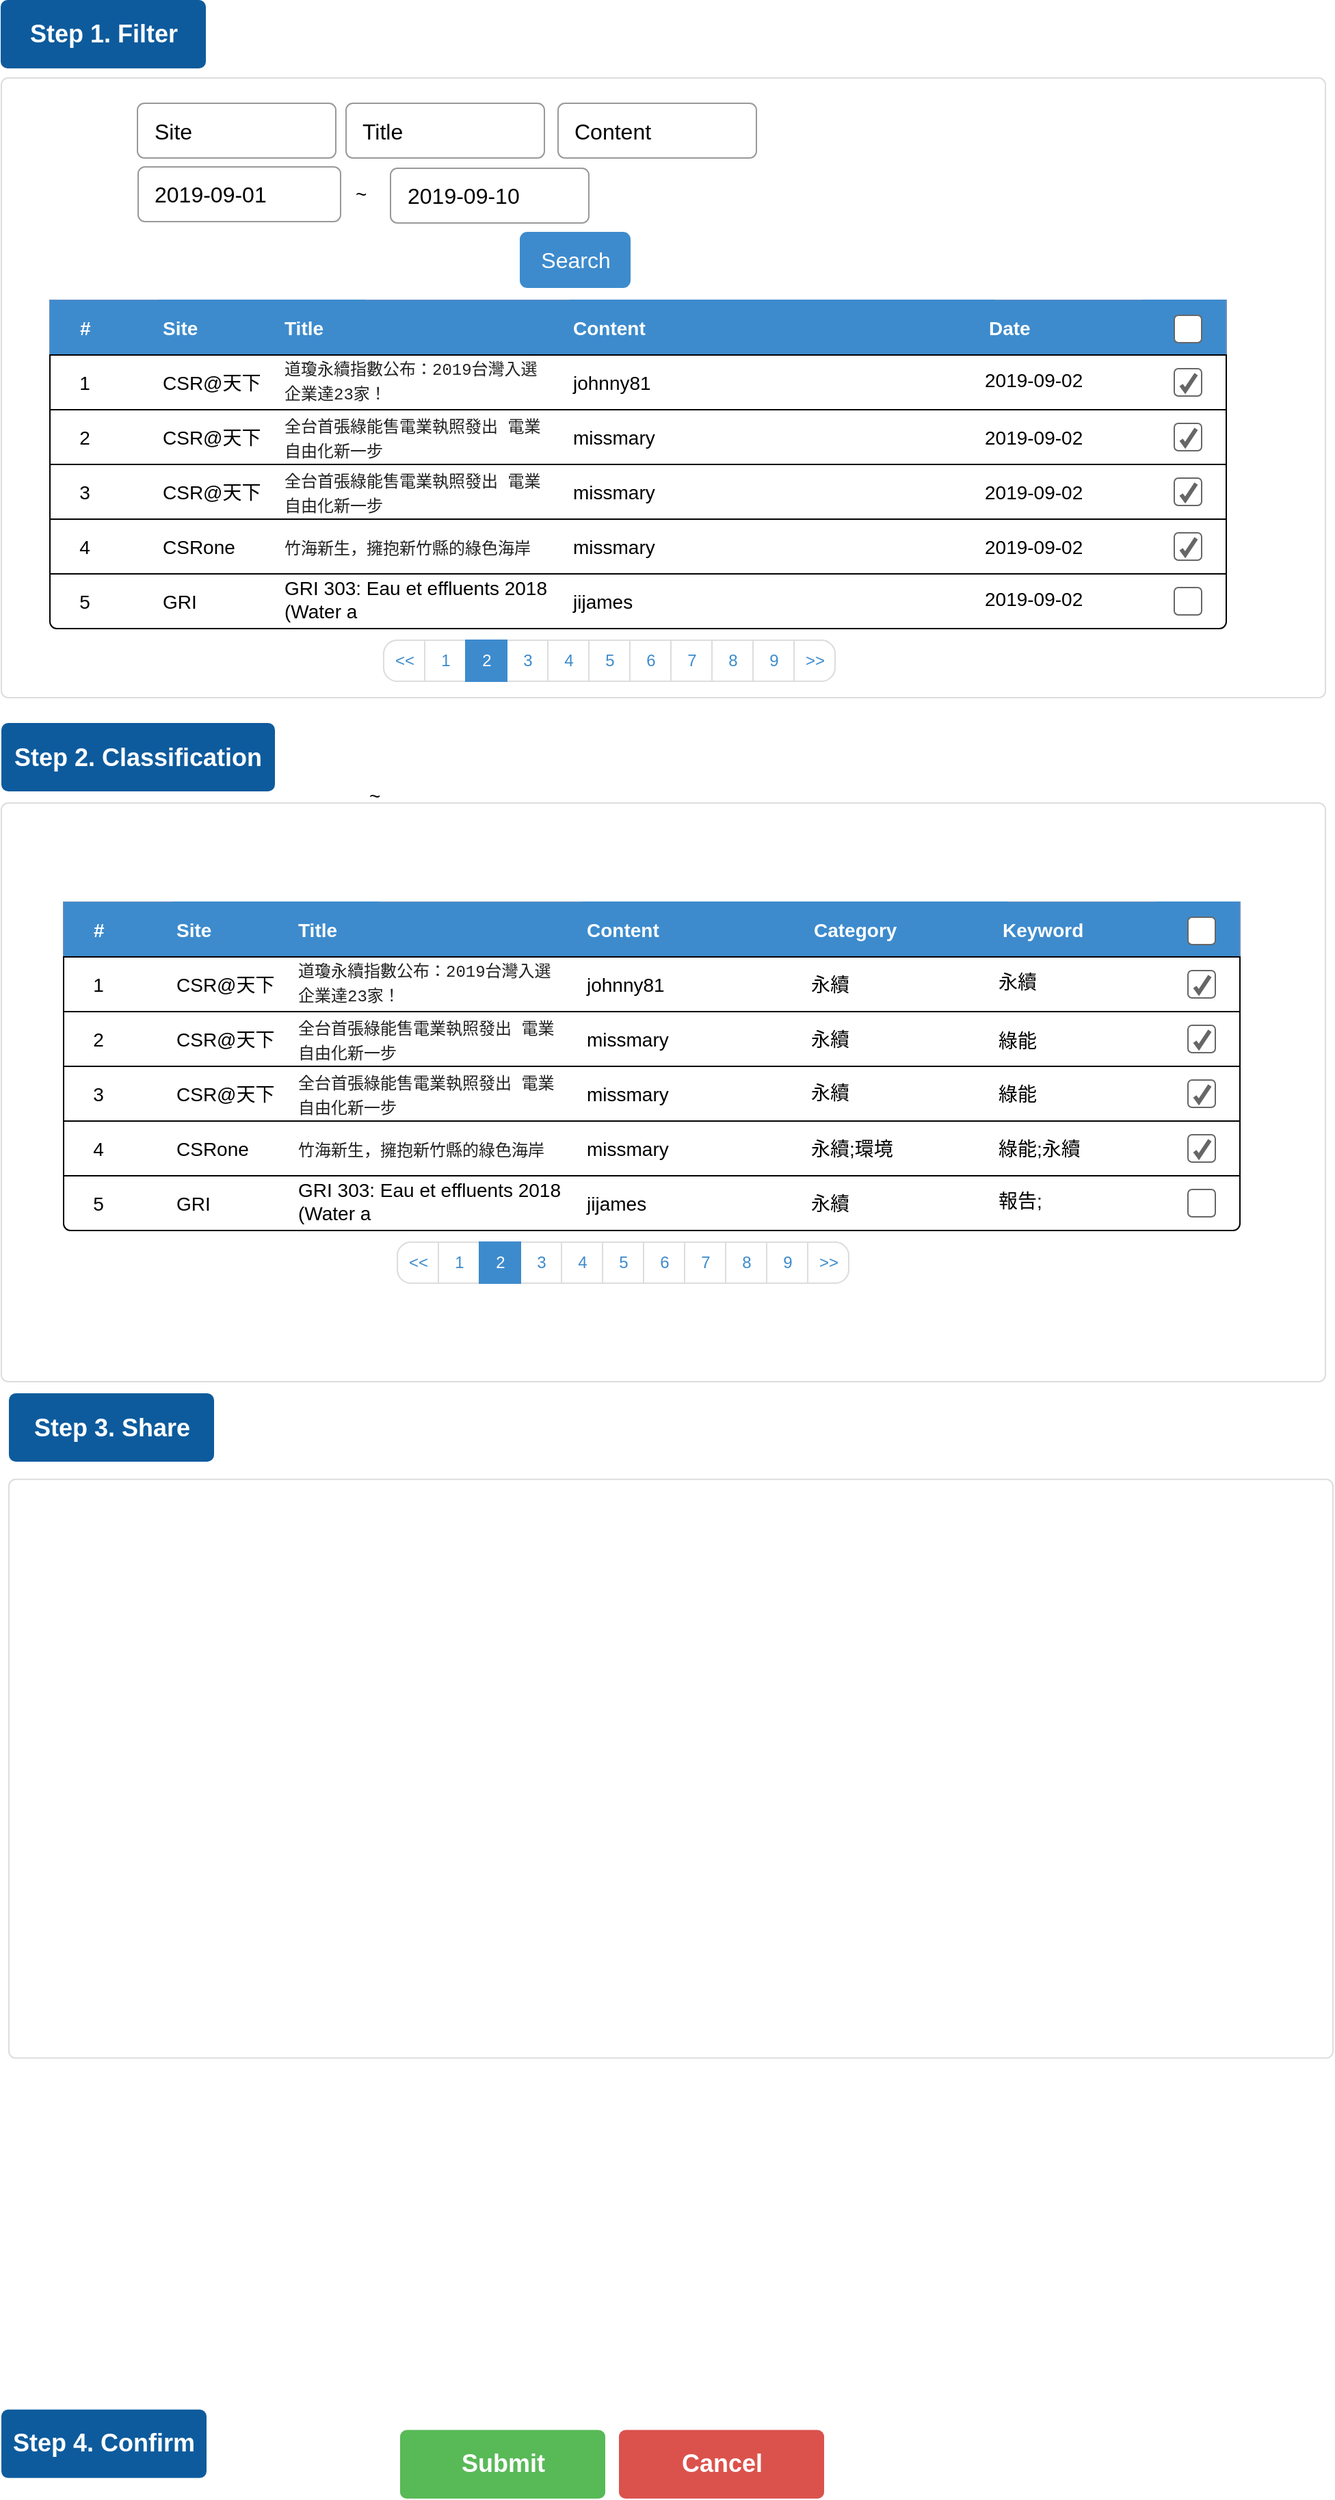 <mxfile version="11.3.0" type="github" pages="2"><diagram id="g2j36lPshuta8L843yOW" name="第1頁"><mxGraphModel dx="1280" dy="706" grid="1" gridSize="10" guides="1" tooltips="1" connect="1" arrows="1" fold="1" page="1" pageScale="1" pageWidth="1200" pageHeight="1920" math="0" shadow="0"><root><mxCell id="0"/><mxCell id="1" parent="0"/><mxCell id="LEWghaiAQz3cji2lI0Cb-16" value="" style="html=1;shadow=0;dashed=0;shape=mxgraph.bootstrap.rrect;rSize=5;strokeColor=#dddddd;fillColor=#ffffff;whiteSpace=wrap;fontSize=14;" vertex="1" parent="1"><mxGeometry x="63" y="607" width="968" height="423" as="geometry"/></mxCell><mxCell id="V9TRnXoOqbhezM_kPiNG-19" value="" style="html=1;shadow=0;dashed=0;shape=mxgraph.bootstrap.rrect;rSize=5;strokeColor=#dddddd;fillColor=#ffffff;whiteSpace=wrap;fontSize=14;" vertex="1" parent="1"><mxGeometry x="63" y="77" width="968" height="453" as="geometry"/></mxCell><mxCell id="AHyVi6nd7_tXJSvjBl8l-37" value="Step 2. Classification" style="html=1;shadow=0;dashed=0;shape=mxgraph.bootstrap.rrect;align=center;rSize=5;strokeColor=none;fillColor=#0D5B9D;fontColor=#ffffff;fontStyle=1;whiteSpace=wrap;fontSize=18;" parent="1" vertex="1"><mxGeometry x="63" y="548.5" width="200" height="50" as="geometry"/></mxCell><mxCell id="V9TRnXoOqbhezM_kPiNG-12" value="Step 3. Share" style="html=1;shadow=0;dashed=0;shape=mxgraph.bootstrap.rrect;align=center;rSize=5;strokeColor=none;fillColor=#0D5B9D;fontColor=#ffffff;fontStyle=1;whiteSpace=wrap;fontSize=18;" vertex="1" parent="1"><mxGeometry x="68.5" y="1038.5" width="150" height="50" as="geometry"/></mxCell><mxCell id="V9TRnXoOqbhezM_kPiNG-15" value="Cancel" style="html=1;shadow=0;dashed=0;shape=mxgraph.bootstrap.rrect;align=center;rSize=5;strokeColor=none;fillColor=#DB524C;fontColor=#ffffff;fontStyle=1;whiteSpace=wrap;fontSize=18;" vertex="1" parent="1"><mxGeometry x="514.5" y="1796.429" width="150" height="50" as="geometry"/></mxCell><mxCell id="V9TRnXoOqbhezM_kPiNG-16" value="Step 4. Confirm" style="html=1;shadow=0;dashed=0;shape=mxgraph.bootstrap.rrect;align=center;rSize=5;strokeColor=none;fillColor=#0D5B9D;fontColor=#ffffff;fontStyle=1;whiteSpace=wrap;fontSize=18;" vertex="1" parent="1"><mxGeometry x="63" y="1781.429" width="150" height="50" as="geometry"/></mxCell><mxCell id="V9TRnXoOqbhezM_kPiNG-17" value="Submit" style="html=1;shadow=0;dashed=0;shape=mxgraph.bootstrap.rrect;align=center;rSize=5;strokeColor=none;fillColor=#58B957;fontColor=#ffffff;fontStyle=1;whiteSpace=wrap;fontSize=18;" vertex="1" parent="1"><mxGeometry x="354.5" y="1796.429" width="150" height="50" as="geometry"/></mxCell><mxCell id="V9TRnXoOqbhezM_kPiNG-22" value="" style="html=1;shadow=0;dashed=0;shape=mxgraph.bootstrap.rect;strokeColor=#6c8ebf;fillColor=#dae8fc;fillOpacity=3;whiteSpace=wrap;resizeWidth=1;fontColor=#FFFFFF;" vertex="1" parent="1"><mxGeometry width="860" height="50" relative="1" as="geometry"><mxPoint x="98.5" y="239.5" as="offset"/></mxGeometry></mxCell><mxCell id="V9TRnXoOqbhezM_kPiNG-23" value="&amp;nbsp; &amp;nbsp; &amp;nbsp;#" style="html=1;shadow=0;dashed=0;shape=mxgraph.bootstrap.rect;strokeColor=none;fillColor=#3D8BCD;fontSize=14;fontStyle=1;whiteSpace=wrap;resizeHeight=1;align=left;fontColor=#FFFFFF;" vertex="1" parent="V9TRnXoOqbhezM_kPiNG-22"><mxGeometry width="80" height="40" relative="1" as="geometry"/></mxCell><mxCell id="V9TRnXoOqbhezM_kPiNG-24" value="Site" style="html=1;shadow=0;dashed=0;shape=mxgraph.bootstrap.rect;strokeColor=#3D8BCD;fillColor=#3D8BCD;fontSize=14;fontStyle=1;align=left;whiteSpace=wrap;resizeHeight=1;fontColor=#FFFFFF;" vertex="1" parent="V9TRnXoOqbhezM_kPiNG-22"><mxGeometry width="150" height="40" relative="1" as="geometry"><mxPoint x="80" as="offset"/></mxGeometry></mxCell><mxCell id="V9TRnXoOqbhezM_kPiNG-25" value="Title" style="html=1;shadow=0;dashed=0;shape=mxgraph.bootstrap.rect;strokeColor=#3D8BCD;fillColor=#3D8BCD;fontSize=14;fontStyle=1;align=left;whiteSpace=wrap;resizeHeight=1;fontColor=#FFFFFF;" vertex="1" parent="V9TRnXoOqbhezM_kPiNG-22"><mxGeometry width="210" height="40" relative="1" as="geometry"><mxPoint x="169" y="0.5" as="offset"/></mxGeometry></mxCell><mxCell id="V9TRnXoOqbhezM_kPiNG-26" value="Content" style="html=1;shadow=0;dashed=0;shape=mxgraph.bootstrap.rect;strokeColor=#3D8BCD;fillColor=#3D8BCD;fontSize=14;fontStyle=1;align=left;whiteSpace=wrap;resizeHeight=1;fontColor=#FFFFFF;" vertex="1" parent="V9TRnXoOqbhezM_kPiNG-22"><mxGeometry width="310" height="40" relative="1" as="geometry"><mxPoint x="380" as="offset"/></mxGeometry></mxCell><mxCell id="V9TRnXoOqbhezM_kPiNG-163" value="" style="html=1;shadow=0;dashed=0;shape=mxgraph.bootstrap.rect;strokeColor=#3D8BCD;fillColor=#3D8BCD;fontSize=14;fontStyle=1;align=left;whiteSpace=wrap;resizeHeight=1;fontColor=#FFFFFF;" vertex="1" parent="V9TRnXoOqbhezM_kPiNG-22"><mxGeometry width="60" height="40" relative="1" as="geometry"><mxPoint x="799" as="offset"/></mxGeometry></mxCell><mxCell id="V9TRnXoOqbhezM_kPiNG-164" value="" style="html=1;shadow=0;dashed=0;shape=mxgraph.bootstrap.rrect;rSize=3;fillColor=#ffffff;strokeColor=#666666;" vertex="1" parent="V9TRnXoOqbhezM_kPiNG-22"><mxGeometry y="0.5" width="20" height="20" relative="1" as="geometry"><mxPoint x="822" y="-14" as="offset"/></mxGeometry></mxCell><mxCell id="LEWghaiAQz3cji2lI0Cb-4" value="Date" style="html=1;shadow=0;dashed=0;shape=mxgraph.bootstrap.rect;strokeColor=#3D8BCD;fillColor=#3D8BCD;fontSize=14;fontStyle=1;align=left;whiteSpace=wrap;resizeHeight=1;fontColor=#FFFFFF;" vertex="1" parent="V9TRnXoOqbhezM_kPiNG-22"><mxGeometry width="120" height="40" relative="1" as="geometry"><mxPoint x="684" y="0.5" as="offset"/></mxGeometry></mxCell><mxCell id="V9TRnXoOqbhezM_kPiNG-29" value="" style="strokeColor=inherit;fillColor=inherit;gradientColor=inherit;html=1;shadow=0;dashed=0;shape=mxgraph.bootstrap.rect;whiteSpace=wrap;resizeWidth=1;" vertex="1" parent="1"><mxGeometry width="860" height="40" relative="1" as="geometry"><mxPoint x="98.5" y="279.5" as="offset"/></mxGeometry></mxCell><mxCell id="V9TRnXoOqbhezM_kPiNG-30" value="1" style="html=1;shadow=0;dashed=0;shape=mxgraph.bootstrap.rect;strokeColor=none;fillColor=none;fontSize=14;whiteSpace=wrap;resizeHeight=1;" vertex="1" parent="V9TRnXoOqbhezM_kPiNG-29"><mxGeometry width="50" height="40" relative="1" as="geometry"/></mxCell><mxCell id="V9TRnXoOqbhezM_kPiNG-31" value="CSR@天下" style="html=1;shadow=0;dashed=0;shape=mxgraph.bootstrap.rect;strokeColor=none;fillColor=none;fontSize=14;align=left;whiteSpace=wrap;resizeHeight=1;" vertex="1" parent="V9TRnXoOqbhezM_kPiNG-29"><mxGeometry width="150" height="40" relative="1" as="geometry"><mxPoint x="80" as="offset"/></mxGeometry></mxCell><mxCell id="V9TRnXoOqbhezM_kPiNG-32" value="&lt;span style=&quot;color: rgb(34 , 34 , 34) ; font-family: &amp;#34;consolas&amp;#34; , &amp;#34;lucida console&amp;#34; , &amp;#34;courier new&amp;#34; , monospace ; font-size: 12px ; white-space: pre-wrap ; background-color: rgb(255 , 255 , 255)&quot;&gt;道瓊永續指數公布：2019台灣入選企業達23家！&lt;/span&gt;" style="html=1;shadow=0;dashed=0;shape=mxgraph.bootstrap.rect;strokeColor=none;fillColor=none;fontSize=14;align=left;whiteSpace=wrap;resizeHeight=1;" vertex="1" parent="V9TRnXoOqbhezM_kPiNG-29"><mxGeometry width="190" height="40" relative="1" as="geometry"><mxPoint x="169" y="-1.5" as="offset"/></mxGeometry></mxCell><mxCell id="V9TRnXoOqbhezM_kPiNG-33" value="johnny81" style="html=1;shadow=0;dashed=0;shape=mxgraph.bootstrap.rect;strokeColor=none;fillColor=none;fontSize=14;align=left;whiteSpace=wrap;resizeHeight=1;" vertex="1" parent="V9TRnXoOqbhezM_kPiNG-29"><mxGeometry width="150" height="40" relative="1" as="geometry"><mxPoint x="380" as="offset"/></mxGeometry></mxCell><mxCell id="V9TRnXoOqbhezM_kPiNG-34" value="" style="html=1;shadow=0;dashed=0;shape=mxgraph.bootstrap.checkbox;fillColor=#ffffff;strokeColor=#666666;" vertex="1" parent="V9TRnXoOqbhezM_kPiNG-29"><mxGeometry y="0.5" width="20" height="20" relative="1" as="geometry"><mxPoint x="822" y="-10" as="offset"/></mxGeometry></mxCell><mxCell id="LEWghaiAQz3cji2lI0Cb-6" value="2019-09-02" style="html=1;shadow=0;dashed=0;shape=mxgraph.bootstrap.rect;strokeColor=none;fillColor=none;fontSize=14;align=left;whiteSpace=wrap;resizeHeight=1;" vertex="1" parent="V9TRnXoOqbhezM_kPiNG-29"><mxGeometry width="150" height="40" relative="1" as="geometry"><mxPoint x="681.5" y="-1.5" as="offset"/></mxGeometry></mxCell><mxCell id="LEWghaiAQz3cji2lI0Cb-17" value="~" style="html=1;shadow=0;dashed=0;shape=mxgraph.bootstrap.rect;strokeColor=none;fillColor=none;fontSize=14;align=left;whiteSpace=wrap;resizeHeight=1;" vertex="1" parent="V9TRnXoOqbhezM_kPiNG-29"><mxGeometry width="20" height="40" relative="1" as="geometry"><mxPoint x="221.5" y="-137.5" as="offset"/></mxGeometry></mxCell><mxCell id="V9TRnXoOqbhezM_kPiNG-36" value="" style="strokeColor=inherit;fillColor=inherit;gradientColor=inherit;html=1;shadow=0;dashed=0;shape=mxgraph.bootstrap.rect;whiteSpace=wrap;resizeWidth=1;" vertex="1" parent="1"><mxGeometry width="860" height="40" relative="1" as="geometry"><mxPoint x="98.5" y="319.5" as="offset"/></mxGeometry></mxCell><mxCell id="V9TRnXoOqbhezM_kPiNG-37" value="2" style="html=1;shadow=0;dashed=0;shape=mxgraph.bootstrap.rect;strokeColor=none;fillColor=none;fontSize=14;whiteSpace=wrap;resizeHeight=1;" vertex="1" parent="V9TRnXoOqbhezM_kPiNG-36"><mxGeometry width="50" height="40" relative="1" as="geometry"/></mxCell><mxCell id="V9TRnXoOqbhezM_kPiNG-38" value="CSR@天下" style="html=1;shadow=0;dashed=0;shape=mxgraph.bootstrap.rect;strokeColor=none;fillColor=none;fontSize=14;align=left;whiteSpace=wrap;resizeHeight=1;" vertex="1" parent="V9TRnXoOqbhezM_kPiNG-36"><mxGeometry width="150" height="40" relative="1" as="geometry"><mxPoint x="80" as="offset"/></mxGeometry></mxCell><mxCell id="V9TRnXoOqbhezM_kPiNG-39" value="&lt;span style=&quot;color: rgb(34 , 34 , 34) ; font-family: &amp;#34;consolas&amp;#34; , &amp;#34;lucida console&amp;#34; , &amp;#34;courier new&amp;#34; , monospace ; font-size: 12px ; white-space: pre-wrap ; background-color: rgb(255 , 255 , 255)&quot;&gt;全台首張綠能售電業執照發出 電業自由化新一步&lt;/span&gt;" style="html=1;shadow=0;dashed=0;shape=mxgraph.bootstrap.rect;strokeColor=none;fillColor=none;fontSize=14;align=left;whiteSpace=wrap;resizeHeight=1;" vertex="1" parent="V9TRnXoOqbhezM_kPiNG-36"><mxGeometry width="190" height="40" relative="1" as="geometry"><mxPoint x="169" as="offset"/></mxGeometry></mxCell><mxCell id="V9TRnXoOqbhezM_kPiNG-40" value="missmary" style="html=1;shadow=0;dashed=0;shape=mxgraph.bootstrap.rect;strokeColor=none;fillColor=none;fontSize=14;align=left;whiteSpace=wrap;resizeHeight=1;" vertex="1" parent="V9TRnXoOqbhezM_kPiNG-36"><mxGeometry width="150" height="40" relative="1" as="geometry"><mxPoint x="380" as="offset"/></mxGeometry></mxCell><mxCell id="V9TRnXoOqbhezM_kPiNG-41" value="" style="html=1;shadow=0;dashed=0;shape=mxgraph.bootstrap.checkbox;fillColor=#ffffff;strokeColor=#666666;" vertex="1" parent="V9TRnXoOqbhezM_kPiNG-36"><mxGeometry y="0.5" width="20" height="20" relative="1" as="geometry"><mxPoint x="822" y="-10" as="offset"/></mxGeometry></mxCell><mxCell id="LEWghaiAQz3cji2lI0Cb-9" value="2019-09-02" style="html=1;shadow=0;dashed=0;shape=mxgraph.bootstrap.rect;strokeColor=none;fillColor=none;fontSize=14;align=left;whiteSpace=wrap;resizeHeight=1;" vertex="1" parent="V9TRnXoOqbhezM_kPiNG-36"><mxGeometry width="150" height="40" relative="1" as="geometry"><mxPoint x="681.5" as="offset"/></mxGeometry></mxCell><mxCell id="V9TRnXoOqbhezM_kPiNG-43" value="" style="strokeColor=inherit;fillColor=inherit;gradientColor=inherit;html=1;shadow=0;dashed=0;shape=mxgraph.bootstrap.bottomButton;rSize=5;whiteSpace=wrap;resizeWidth=1;" vertex="1" parent="1"><mxGeometry width="860" height="40" relative="1" as="geometry"><mxPoint x="98.5" y="439.5" as="offset"/></mxGeometry></mxCell><mxCell id="V9TRnXoOqbhezM_kPiNG-44" value="5" style="html=1;shadow=0;dashed=0;shape=mxgraph.bootstrap.rect;strokeColor=none;fillColor=none;fontSize=14;whiteSpace=wrap;resizeHeight=1;" vertex="1" parent="V9TRnXoOqbhezM_kPiNG-43"><mxGeometry width="50" height="40" relative="1" as="geometry"/></mxCell><mxCell id="V9TRnXoOqbhezM_kPiNG-45" value="GRI" style="html=1;shadow=0;dashed=0;shape=mxgraph.bootstrap.rect;strokeColor=none;fillColor=none;fontSize=14;align=left;whiteSpace=wrap;resizeHeight=1;" vertex="1" parent="V9TRnXoOqbhezM_kPiNG-43"><mxGeometry width="150" height="40" relative="1" as="geometry"><mxPoint x="80" as="offset"/></mxGeometry></mxCell><mxCell id="V9TRnXoOqbhezM_kPiNG-46" value="GRI 303: Eau et effluents 2018 (Water a" style="html=1;shadow=0;dashed=0;shape=mxgraph.bootstrap.rect;strokeColor=none;fillColor=none;fontSize=14;align=left;whiteSpace=wrap;resizeHeight=1;" vertex="1" parent="V9TRnXoOqbhezM_kPiNG-43"><mxGeometry width="200" height="40" relative="1" as="geometry"><mxPoint x="169" y="-1.5" as="offset"/></mxGeometry></mxCell><mxCell id="V9TRnXoOqbhezM_kPiNG-47" value="jijames" style="html=1;shadow=0;dashed=0;shape=mxgraph.bootstrap.rect;strokeColor=none;fillColor=none;fontSize=14;align=left;whiteSpace=wrap;resizeHeight=1;" vertex="1" parent="V9TRnXoOqbhezM_kPiNG-43"><mxGeometry width="150" height="40" relative="1" as="geometry"><mxPoint x="380" as="offset"/></mxGeometry></mxCell><mxCell id="V9TRnXoOqbhezM_kPiNG-48" value="" style="html=1;shadow=0;dashed=0;shape=mxgraph.bootstrap.rrect;rSize=3;fillColor=#ffffff;strokeColor=#666666;" vertex="1" parent="V9TRnXoOqbhezM_kPiNG-43"><mxGeometry y="0.5" width="20" height="20" relative="1" as="geometry"><mxPoint x="822" y="-10" as="offset"/></mxGeometry></mxCell><mxCell id="LEWghaiAQz3cji2lI0Cb-12" value="2019-09-02" style="html=1;shadow=0;dashed=0;shape=mxgraph.bootstrap.rect;strokeColor=none;fillColor=none;fontSize=14;align=left;whiteSpace=wrap;resizeHeight=1;" vertex="1" parent="V9TRnXoOqbhezM_kPiNG-43"><mxGeometry width="150" height="40" relative="1" as="geometry"><mxPoint x="681.5" y="-1.5" as="offset"/></mxGeometry></mxCell><mxCell id="V9TRnXoOqbhezM_kPiNG-152" value="" style="strokeColor=inherit;fillColor=inherit;gradientColor=inherit;html=1;shadow=0;dashed=0;shape=mxgraph.bootstrap.rect;whiteSpace=wrap;resizeWidth=1;" vertex="1" parent="1"><mxGeometry x="98.5" y="359.5" width="860" height="40" as="geometry"><mxPoint x="101" y="472" as="offset"/></mxGeometry></mxCell><mxCell id="V9TRnXoOqbhezM_kPiNG-153" value="3" style="html=1;shadow=0;dashed=0;shape=mxgraph.bootstrap.rect;strokeColor=none;fillColor=none;fontSize=14;whiteSpace=wrap;resizeHeight=1;" vertex="1" parent="V9TRnXoOqbhezM_kPiNG-152"><mxGeometry width="50" height="40" relative="1" as="geometry"/></mxCell><mxCell id="V9TRnXoOqbhezM_kPiNG-154" value="CSR@天下" style="html=1;shadow=0;dashed=0;shape=mxgraph.bootstrap.rect;strokeColor=none;fillColor=none;fontSize=14;align=left;whiteSpace=wrap;resizeHeight=1;" vertex="1" parent="V9TRnXoOqbhezM_kPiNG-152"><mxGeometry width="150" height="40" relative="1" as="geometry"><mxPoint x="80" as="offset"/></mxGeometry></mxCell><mxCell id="V9TRnXoOqbhezM_kPiNG-155" value="&lt;span style=&quot;color: rgb(34 , 34 , 34) ; font-family: &amp;#34;consolas&amp;#34; , &amp;#34;lucida console&amp;#34; , &amp;#34;courier new&amp;#34; , monospace ; font-size: 12px ; white-space: pre-wrap ; background-color: rgb(255 , 255 , 255)&quot;&gt;全台首張綠能售電業執照發出 電業自由化新一步&lt;/span&gt;" style="html=1;shadow=0;dashed=0;shape=mxgraph.bootstrap.rect;strokeColor=none;fillColor=none;fontSize=14;align=left;whiteSpace=wrap;resizeHeight=1;" vertex="1" parent="V9TRnXoOqbhezM_kPiNG-152"><mxGeometry width="190" height="40" relative="1" as="geometry"><mxPoint x="169" as="offset"/></mxGeometry></mxCell><mxCell id="V9TRnXoOqbhezM_kPiNG-156" value="missmary" style="html=1;shadow=0;dashed=0;shape=mxgraph.bootstrap.rect;strokeColor=none;fillColor=none;fontSize=14;align=left;whiteSpace=wrap;resizeHeight=1;" vertex="1" parent="V9TRnXoOqbhezM_kPiNG-152"><mxGeometry width="150" height="40" relative="1" as="geometry"><mxPoint x="380" as="offset"/></mxGeometry></mxCell><mxCell id="V9TRnXoOqbhezM_kPiNG-157" value="" style="html=1;shadow=0;dashed=0;shape=mxgraph.bootstrap.checkbox;fillColor=#ffffff;strokeColor=#666666;" vertex="1" parent="V9TRnXoOqbhezM_kPiNG-152"><mxGeometry y="0.5" width="20" height="20" relative="1" as="geometry"><mxPoint x="822" y="-10" as="offset"/></mxGeometry></mxCell><mxCell id="LEWghaiAQz3cji2lI0Cb-10" value="2019-09-02" style="html=1;shadow=0;dashed=0;shape=mxgraph.bootstrap.rect;strokeColor=none;fillColor=none;fontSize=14;align=left;whiteSpace=wrap;resizeHeight=1;" vertex="1" parent="V9TRnXoOqbhezM_kPiNG-152"><mxGeometry width="150" height="40" relative="1" as="geometry"><mxPoint x="681.5" as="offset"/></mxGeometry></mxCell><mxCell id="V9TRnXoOqbhezM_kPiNG-173" value="" style="html=1;shadow=0;dashed=0;shape=mxgraph.bootstrap.rrect;fillColor=#ffffff;strokeColor=#dddddd;whiteSpace=wrap;fontSize=14;fontColor=#FFFFFF;align=left;" vertex="1" parent="1"><mxGeometry x="342.5" y="488" width="330" height="30" as="geometry"/></mxCell><mxCell id="V9TRnXoOqbhezM_kPiNG-174" value="&lt;&lt;" style="strokeColor=inherit;fillColor=inherit;gradientColor=inherit;html=1;shadow=0;dashed=0;shape=mxgraph.bootstrap.leftButton;fontColor=#3D8BCD;whiteSpace=wrap;" vertex="1" parent="V9TRnXoOqbhezM_kPiNG-173"><mxGeometry width="30" height="30" as="geometry"/></mxCell><mxCell id="V9TRnXoOqbhezM_kPiNG-175" value="1" style="strokeColor=inherit;fillColor=inherit;gradientColor=inherit;html=1;shadow=0;dashed=0;shape=mxgraph.bootstrap.rect;perimeter=none;fontColor=#3D8BCD;whiteSpace=wrap;" vertex="1" parent="V9TRnXoOqbhezM_kPiNG-173"><mxGeometry x="30" width="30" height="30" as="geometry"/></mxCell><mxCell id="V9TRnXoOqbhezM_kPiNG-176" value="3" style="strokeColor=inherit;fillColor=inherit;gradientColor=inherit;html=1;shadow=0;dashed=0;shape=mxgraph.bootstrap.rect;perimeter=none;fontColor=#3D8BCD;whiteSpace=wrap;" vertex="1" parent="V9TRnXoOqbhezM_kPiNG-173"><mxGeometry x="90" width="30" height="30" as="geometry"/></mxCell><mxCell id="V9TRnXoOqbhezM_kPiNG-177" value="4" style="strokeColor=inherit;fillColor=inherit;gradientColor=inherit;html=1;shadow=0;dashed=0;shape=mxgraph.bootstrap.rect;perimeter=none;fontColor=#3D8BCD;whiteSpace=wrap;" vertex="1" parent="V9TRnXoOqbhezM_kPiNG-173"><mxGeometry x="120" width="30" height="30" as="geometry"/></mxCell><mxCell id="V9TRnXoOqbhezM_kPiNG-178" value="5" style="strokeColor=inherit;fillColor=inherit;gradientColor=inherit;html=1;shadow=0;dashed=0;shape=mxgraph.bootstrap.rect;perimeter=none;fontColor=#3D8BCD;whiteSpace=wrap;" vertex="1" parent="V9TRnXoOqbhezM_kPiNG-173"><mxGeometry x="150" width="30" height="30" as="geometry"/></mxCell><mxCell id="V9TRnXoOqbhezM_kPiNG-179" value="6" style="strokeColor=inherit;fillColor=inherit;gradientColor=inherit;html=1;shadow=0;dashed=0;shape=mxgraph.bootstrap.rect;perimeter=none;fontColor=#3D8BCD;whiteSpace=wrap;" vertex="1" parent="V9TRnXoOqbhezM_kPiNG-173"><mxGeometry x="180" width="30" height="30" as="geometry"/></mxCell><mxCell id="V9TRnXoOqbhezM_kPiNG-180" value="7" style="strokeColor=inherit;fillColor=inherit;gradientColor=inherit;html=1;shadow=0;dashed=0;shape=mxgraph.bootstrap.rect;perimeter=none;fontColor=#3D8BCD;whiteSpace=wrap;" vertex="1" parent="V9TRnXoOqbhezM_kPiNG-173"><mxGeometry x="210" width="30" height="30" as="geometry"/></mxCell><mxCell id="V9TRnXoOqbhezM_kPiNG-181" value="8" style="strokeColor=inherit;fillColor=inherit;gradientColor=inherit;html=1;shadow=0;dashed=0;shape=mxgraph.bootstrap.rect;perimeter=none;fontColor=#3D8BCD;whiteSpace=wrap;" vertex="1" parent="V9TRnXoOqbhezM_kPiNG-173"><mxGeometry x="240" width="30" height="30" as="geometry"/></mxCell><mxCell id="V9TRnXoOqbhezM_kPiNG-182" value="9" style="strokeColor=inherit;fillColor=inherit;gradientColor=inherit;html=1;shadow=0;dashed=0;shape=mxgraph.bootstrap.rect;perimeter=none;fontColor=#3D8BCD;whiteSpace=wrap;" vertex="1" parent="V9TRnXoOqbhezM_kPiNG-173"><mxGeometry x="270" width="30" height="30" as="geometry"/></mxCell><mxCell id="V9TRnXoOqbhezM_kPiNG-183" value="&gt;&gt;" style="strokeColor=inherit;fillColor=inherit;gradientColor=inherit;html=1;shadow=0;dashed=0;shape=mxgraph.bootstrap.rightButton;fontColor=#3D8BCD;whiteSpace=wrap;" vertex="1" parent="V9TRnXoOqbhezM_kPiNG-173"><mxGeometry x="300" width="30" height="30" as="geometry"/></mxCell><mxCell id="V9TRnXoOqbhezM_kPiNG-184" value="2" style="html=1;shadow=0;dashed=0;shape=mxgraph.bootstrap.rect;strokeColor=#3D8BCD;fillColor=#3D8BCD;perimeter=none;fontColor=#ffffff;whiteSpace=wrap;" vertex="1" parent="V9TRnXoOqbhezM_kPiNG-173"><mxGeometry x="60" width="30" height="30" as="geometry"/></mxCell><mxCell id="LEWghaiAQz3cji2lI0Cb-1" value="Site" style="html=1;shadow=0;dashed=0;shape=mxgraph.bootstrap.rrect;rSize=5;strokeColor=#999999;fillColor=#ffffff;align=left;fontSize=16;spacingLeft=10;whiteSpace=wrap;" vertex="1" parent="1"><mxGeometry x="162.5" y="95.5" width="145" height="40" as="geometry"/></mxCell><mxCell id="LEWghaiAQz3cji2lI0Cb-2" value="Title" style="html=1;shadow=0;dashed=0;shape=mxgraph.bootstrap.rrect;rSize=5;strokeColor=#999999;fillColor=#ffffff;align=left;fontSize=16;spacingLeft=10;whiteSpace=wrap;" vertex="1" parent="1"><mxGeometry x="315" y="95.5" width="145" height="40" as="geometry"/></mxCell><mxCell id="LEWghaiAQz3cji2lI0Cb-3" value="Content" style="html=1;shadow=0;dashed=0;shape=mxgraph.bootstrap.rrect;rSize=5;strokeColor=#999999;fillColor=#ffffff;align=left;fontSize=16;spacingLeft=10;whiteSpace=wrap;" vertex="1" parent="1"><mxGeometry x="470" y="95.5" width="145" height="40" as="geometry"/></mxCell><mxCell id="LEWghaiAQz3cji2lI0Cb-13" value="2019-09-01" style="html=1;shadow=0;dashed=0;shape=mxgraph.bootstrap.rrect;rSize=5;strokeColor=#999999;fillColor=#ffffff;align=left;fontSize=16;spacingLeft=10;whiteSpace=wrap;" vertex="1" parent="1"><mxGeometry x="163" y="142" width="148" height="40" as="geometry"/></mxCell><mxCell id="LEWghaiAQz3cji2lI0Cb-14" value="Search" style="html=1;shadow=0;dashed=0;shape=mxgraph.bootstrap.rrect;rSize=5;fillColor=#3D8BCD;align=center;strokeColor=#3D8BCD;fontColor=#ffffff;fontSize=16;whiteSpace=wrap;" vertex="1" parent="1"><mxGeometry x="442.5" y="190" width="80" height="40" as="geometry"/></mxCell><mxCell id="LEWghaiAQz3cji2lI0Cb-15" value="2019-09-10" style="html=1;shadow=0;dashed=0;shape=mxgraph.bootstrap.rrect;rSize=5;strokeColor=#999999;fillColor=#ffffff;align=left;fontSize=16;spacingLeft=10;whiteSpace=wrap;" vertex="1" parent="1"><mxGeometry x="347.5" y="143" width="145" height="40" as="geometry"/></mxCell><mxCell id="LEWghaiAQz3cji2lI0Cb-18" value="" style="html=1;shadow=0;dashed=0;shape=mxgraph.bootstrap.rect;strokeColor=#6c8ebf;fillColor=#dae8fc;fillOpacity=3;whiteSpace=wrap;resizeWidth=1;fontColor=#FFFFFF;" vertex="1" parent="1"><mxGeometry x="108.5" y="679.5" width="860" height="50" as="geometry"><mxPoint x="98.5" y="239.5" as="offset"/></mxGeometry></mxCell><mxCell id="LEWghaiAQz3cji2lI0Cb-19" value="&amp;nbsp; &amp;nbsp; &amp;nbsp;#" style="html=1;shadow=0;dashed=0;shape=mxgraph.bootstrap.rect;strokeColor=none;fillColor=#3D8BCD;fontSize=14;fontStyle=1;whiteSpace=wrap;resizeHeight=1;align=left;fontColor=#FFFFFF;" vertex="1" parent="LEWghaiAQz3cji2lI0Cb-18"><mxGeometry width="80" height="40" relative="1" as="geometry"/></mxCell><mxCell id="LEWghaiAQz3cji2lI0Cb-20" value="Site" style="html=1;shadow=0;dashed=0;shape=mxgraph.bootstrap.rect;strokeColor=#3D8BCD;fillColor=#3D8BCD;fontSize=14;fontStyle=1;align=left;whiteSpace=wrap;resizeHeight=1;fontColor=#FFFFFF;" vertex="1" parent="LEWghaiAQz3cji2lI0Cb-18"><mxGeometry width="150" height="40" relative="1" as="geometry"><mxPoint x="80" as="offset"/></mxGeometry></mxCell><mxCell id="LEWghaiAQz3cji2lI0Cb-21" value="Title" style="html=1;shadow=0;dashed=0;shape=mxgraph.bootstrap.rect;strokeColor=#3D8BCD;fillColor=#3D8BCD;fontSize=14;fontStyle=1;align=left;whiteSpace=wrap;resizeHeight=1;fontColor=#FFFFFF;" vertex="1" parent="LEWghaiAQz3cji2lI0Cb-18"><mxGeometry width="210" height="40" relative="1" as="geometry"><mxPoint x="169" y="0.5" as="offset"/></mxGeometry></mxCell><mxCell id="LEWghaiAQz3cji2lI0Cb-22" value="Content" style="html=1;shadow=0;dashed=0;shape=mxgraph.bootstrap.rect;strokeColor=#3D8BCD;fillColor=#3D8BCD;fontSize=14;fontStyle=1;align=left;whiteSpace=wrap;resizeHeight=1;fontColor=#FFFFFF;" vertex="1" parent="LEWghaiAQz3cji2lI0Cb-18"><mxGeometry width="310" height="40" relative="1" as="geometry"><mxPoint x="380" as="offset"/></mxGeometry></mxCell><mxCell id="LEWghaiAQz3cji2lI0Cb-23" value="" style="html=1;shadow=0;dashed=0;shape=mxgraph.bootstrap.rect;strokeColor=#3D8BCD;fillColor=#3D8BCD;fontSize=14;fontStyle=1;align=left;whiteSpace=wrap;resizeHeight=1;fontColor=#FFFFFF;" vertex="1" parent="LEWghaiAQz3cji2lI0Cb-18"><mxGeometry width="60" height="40" relative="1" as="geometry"><mxPoint x="799" as="offset"/></mxGeometry></mxCell><mxCell id="LEWghaiAQz3cji2lI0Cb-24" value="" style="html=1;shadow=0;dashed=0;shape=mxgraph.bootstrap.rrect;rSize=3;fillColor=#ffffff;strokeColor=#666666;" vertex="1" parent="LEWghaiAQz3cji2lI0Cb-18"><mxGeometry y="0.5" width="20" height="20" relative="1" as="geometry"><mxPoint x="822" y="-14" as="offset"/></mxGeometry></mxCell><mxCell id="LEWghaiAQz3cji2lI0Cb-25" value="Keyword" style="html=1;shadow=0;dashed=0;shape=mxgraph.bootstrap.rect;strokeColor=#3D8BCD;fillColor=#3D8BCD;fontSize=14;fontStyle=1;align=left;whiteSpace=wrap;resizeHeight=1;fontColor=#FFFFFF;" vertex="1" parent="LEWghaiAQz3cji2lI0Cb-18"><mxGeometry width="120" height="40" relative="1" as="geometry"><mxPoint x="684" y="0.5" as="offset"/></mxGeometry></mxCell><mxCell id="LEWghaiAQz3cji2lI0Cb-78" value="Category" style="html=1;shadow=0;dashed=0;shape=mxgraph.bootstrap.rect;strokeColor=#3D8BCD;fillColor=#3D8BCD;fontSize=14;fontStyle=1;align=left;whiteSpace=wrap;resizeHeight=1;fontColor=#FFFFFF;" vertex="1" parent="LEWghaiAQz3cji2lI0Cb-18"><mxGeometry width="120" height="40" relative="1" as="geometry"><mxPoint x="546" as="offset"/></mxGeometry></mxCell><mxCell id="LEWghaiAQz3cji2lI0Cb-26" value="" style="strokeColor=inherit;fillColor=inherit;gradientColor=inherit;html=1;shadow=0;dashed=0;shape=mxgraph.bootstrap.rect;whiteSpace=wrap;resizeWidth=1;" vertex="1" parent="1"><mxGeometry x="108.5" y="719.5" width="860" height="40" as="geometry"><mxPoint x="98.5" y="279.5" as="offset"/></mxGeometry></mxCell><mxCell id="LEWghaiAQz3cji2lI0Cb-27" value="1" style="html=1;shadow=0;dashed=0;shape=mxgraph.bootstrap.rect;strokeColor=none;fillColor=none;fontSize=14;whiteSpace=wrap;resizeHeight=1;" vertex="1" parent="LEWghaiAQz3cji2lI0Cb-26"><mxGeometry width="50" height="40" relative="1" as="geometry"/></mxCell><mxCell id="LEWghaiAQz3cji2lI0Cb-28" value="CSR@天下" style="html=1;shadow=0;dashed=0;shape=mxgraph.bootstrap.rect;strokeColor=none;fillColor=none;fontSize=14;align=left;whiteSpace=wrap;resizeHeight=1;" vertex="1" parent="LEWghaiAQz3cji2lI0Cb-26"><mxGeometry width="150" height="40" relative="1" as="geometry"><mxPoint x="80" as="offset"/></mxGeometry></mxCell><mxCell id="LEWghaiAQz3cji2lI0Cb-29" value="&lt;span style=&quot;color: rgb(34 , 34 , 34) ; font-family: &amp;#34;consolas&amp;#34; , &amp;#34;lucida console&amp;#34; , &amp;#34;courier new&amp;#34; , monospace ; font-size: 12px ; white-space: pre-wrap ; background-color: rgb(255 , 255 , 255)&quot;&gt;道瓊永續指數公布：2019台灣入選企業達23家！&lt;/span&gt;" style="html=1;shadow=0;dashed=0;shape=mxgraph.bootstrap.rect;strokeColor=none;fillColor=none;fontSize=14;align=left;whiteSpace=wrap;resizeHeight=1;" vertex="1" parent="LEWghaiAQz3cji2lI0Cb-26"><mxGeometry width="190" height="40" relative="1" as="geometry"><mxPoint x="169" y="-1.5" as="offset"/></mxGeometry></mxCell><mxCell id="LEWghaiAQz3cji2lI0Cb-30" value="johnny81" style="html=1;shadow=0;dashed=0;shape=mxgraph.bootstrap.rect;strokeColor=none;fillColor=none;fontSize=14;align=left;whiteSpace=wrap;resizeHeight=1;" vertex="1" parent="LEWghaiAQz3cji2lI0Cb-26"><mxGeometry width="150" height="40" relative="1" as="geometry"><mxPoint x="380" as="offset"/></mxGeometry></mxCell><mxCell id="LEWghaiAQz3cji2lI0Cb-31" value="" style="html=1;shadow=0;dashed=0;shape=mxgraph.bootstrap.checkbox;fillColor=#ffffff;strokeColor=#666666;" vertex="1" parent="LEWghaiAQz3cji2lI0Cb-26"><mxGeometry y="0.5" width="20" height="20" relative="1" as="geometry"><mxPoint x="822" y="-10" as="offset"/></mxGeometry></mxCell><mxCell id="LEWghaiAQz3cji2lI0Cb-32" value="永續" style="html=1;shadow=0;dashed=0;shape=mxgraph.bootstrap.rect;strokeColor=none;fillColor=none;fontSize=14;align=left;whiteSpace=wrap;resizeHeight=1;" vertex="1" parent="LEWghaiAQz3cji2lI0Cb-26"><mxGeometry width="150" height="40" relative="1" as="geometry"><mxPoint x="681.5" y="-1.5" as="offset"/></mxGeometry></mxCell><mxCell id="LEWghaiAQz3cji2lI0Cb-33" value="~" style="html=1;shadow=0;dashed=0;shape=mxgraph.bootstrap.rect;strokeColor=none;fillColor=none;fontSize=14;align=left;whiteSpace=wrap;resizeHeight=1;" vertex="1" parent="LEWghaiAQz3cji2lI0Cb-26"><mxGeometry width="20" height="40" relative="1" as="geometry"><mxPoint x="221.5" y="-137.5" as="offset"/></mxGeometry></mxCell><mxCell id="LEWghaiAQz3cji2lI0Cb-79" value="永續" style="html=1;shadow=0;dashed=0;shape=mxgraph.bootstrap.rect;strokeColor=none;fillColor=none;fontSize=14;align=left;whiteSpace=wrap;resizeHeight=1;" vertex="1" parent="LEWghaiAQz3cji2lI0Cb-26"><mxGeometry width="150" height="40" relative="1" as="geometry"><mxPoint x="544" as="offset"/></mxGeometry></mxCell><mxCell id="LEWghaiAQz3cji2lI0Cb-34" value="" style="strokeColor=inherit;fillColor=inherit;gradientColor=inherit;html=1;shadow=0;dashed=0;shape=mxgraph.bootstrap.rect;whiteSpace=wrap;resizeWidth=1;" vertex="1" parent="1"><mxGeometry x="108.5" y="759.5" width="860" height="40" as="geometry"><mxPoint x="98.5" y="319.5" as="offset"/></mxGeometry></mxCell><mxCell id="LEWghaiAQz3cji2lI0Cb-35" value="2" style="html=1;shadow=0;dashed=0;shape=mxgraph.bootstrap.rect;strokeColor=none;fillColor=none;fontSize=14;whiteSpace=wrap;resizeHeight=1;" vertex="1" parent="LEWghaiAQz3cji2lI0Cb-34"><mxGeometry width="50" height="40" relative="1" as="geometry"/></mxCell><mxCell id="LEWghaiAQz3cji2lI0Cb-36" value="CSR@天下" style="html=1;shadow=0;dashed=0;shape=mxgraph.bootstrap.rect;strokeColor=none;fillColor=none;fontSize=14;align=left;whiteSpace=wrap;resizeHeight=1;" vertex="1" parent="LEWghaiAQz3cji2lI0Cb-34"><mxGeometry width="150" height="40" relative="1" as="geometry"><mxPoint x="80" as="offset"/></mxGeometry></mxCell><mxCell id="LEWghaiAQz3cji2lI0Cb-37" value="&lt;span style=&quot;color: rgb(34 , 34 , 34) ; font-family: &amp;#34;consolas&amp;#34; , &amp;#34;lucida console&amp;#34; , &amp;#34;courier new&amp;#34; , monospace ; font-size: 12px ; white-space: pre-wrap ; background-color: rgb(255 , 255 , 255)&quot;&gt;全台首張綠能售電業執照發出 電業自由化新一步&lt;/span&gt;" style="html=1;shadow=0;dashed=0;shape=mxgraph.bootstrap.rect;strokeColor=none;fillColor=none;fontSize=14;align=left;whiteSpace=wrap;resizeHeight=1;" vertex="1" parent="LEWghaiAQz3cji2lI0Cb-34"><mxGeometry width="190" height="40" relative="1" as="geometry"><mxPoint x="169" as="offset"/></mxGeometry></mxCell><mxCell id="LEWghaiAQz3cji2lI0Cb-38" value="missmary" style="html=1;shadow=0;dashed=0;shape=mxgraph.bootstrap.rect;strokeColor=none;fillColor=none;fontSize=14;align=left;whiteSpace=wrap;resizeHeight=1;" vertex="1" parent="LEWghaiAQz3cji2lI0Cb-34"><mxGeometry width="150" height="40" relative="1" as="geometry"><mxPoint x="380" as="offset"/></mxGeometry></mxCell><mxCell id="LEWghaiAQz3cji2lI0Cb-39" value="" style="html=1;shadow=0;dashed=0;shape=mxgraph.bootstrap.checkbox;fillColor=#ffffff;strokeColor=#666666;" vertex="1" parent="LEWghaiAQz3cji2lI0Cb-34"><mxGeometry y="0.5" width="20" height="20" relative="1" as="geometry"><mxPoint x="822" y="-10" as="offset"/></mxGeometry></mxCell><mxCell id="LEWghaiAQz3cji2lI0Cb-40" value="永續" style="html=1;shadow=0;dashed=0;shape=mxgraph.bootstrap.rect;strokeColor=none;fillColor=none;fontSize=14;align=left;whiteSpace=wrap;resizeHeight=1;" vertex="1" parent="LEWghaiAQz3cji2lI0Cb-34"><mxGeometry width="150" height="40" relative="1" as="geometry"><mxPoint x="544" as="offset"/></mxGeometry></mxCell><mxCell id="LEWghaiAQz3cji2lI0Cb-80" value="綠能" style="html=1;shadow=0;dashed=0;shape=mxgraph.bootstrap.rect;strokeColor=none;fillColor=none;fontSize=14;align=left;whiteSpace=wrap;resizeHeight=1;" vertex="1" parent="LEWghaiAQz3cji2lI0Cb-34"><mxGeometry width="150" height="40" relative="1" as="geometry"><mxPoint x="681.5" y="1" as="offset"/></mxGeometry></mxCell><mxCell id="LEWghaiAQz3cji2lI0Cb-41" value="" style="strokeColor=inherit;fillColor=inherit;gradientColor=inherit;html=1;shadow=0;dashed=0;shape=mxgraph.bootstrap.bottomButton;rSize=5;whiteSpace=wrap;resizeWidth=1;" vertex="1" parent="1"><mxGeometry x="108.5" y="879.5" width="860" height="40" as="geometry"><mxPoint x="98.5" y="439.5" as="offset"/></mxGeometry></mxCell><mxCell id="LEWghaiAQz3cji2lI0Cb-42" value="5" style="html=1;shadow=0;dashed=0;shape=mxgraph.bootstrap.rect;strokeColor=none;fillColor=none;fontSize=14;whiteSpace=wrap;resizeHeight=1;" vertex="1" parent="LEWghaiAQz3cji2lI0Cb-41"><mxGeometry width="50" height="40" relative="1" as="geometry"/></mxCell><mxCell id="LEWghaiAQz3cji2lI0Cb-43" value="GRI" style="html=1;shadow=0;dashed=0;shape=mxgraph.bootstrap.rect;strokeColor=none;fillColor=none;fontSize=14;align=left;whiteSpace=wrap;resizeHeight=1;" vertex="1" parent="LEWghaiAQz3cji2lI0Cb-41"><mxGeometry width="150" height="40" relative="1" as="geometry"><mxPoint x="80" as="offset"/></mxGeometry></mxCell><mxCell id="LEWghaiAQz3cji2lI0Cb-44" value="GRI 303: Eau et effluents 2018 (Water a" style="html=1;shadow=0;dashed=0;shape=mxgraph.bootstrap.rect;strokeColor=none;fillColor=none;fontSize=14;align=left;whiteSpace=wrap;resizeHeight=1;" vertex="1" parent="LEWghaiAQz3cji2lI0Cb-41"><mxGeometry width="200" height="40" relative="1" as="geometry"><mxPoint x="169" y="-1.5" as="offset"/></mxGeometry></mxCell><mxCell id="LEWghaiAQz3cji2lI0Cb-45" value="jijames" style="html=1;shadow=0;dashed=0;shape=mxgraph.bootstrap.rect;strokeColor=none;fillColor=none;fontSize=14;align=left;whiteSpace=wrap;resizeHeight=1;" vertex="1" parent="LEWghaiAQz3cji2lI0Cb-41"><mxGeometry width="150" height="40" relative="1" as="geometry"><mxPoint x="380" as="offset"/></mxGeometry></mxCell><mxCell id="LEWghaiAQz3cji2lI0Cb-46" value="" style="html=1;shadow=0;dashed=0;shape=mxgraph.bootstrap.rrect;rSize=3;fillColor=#ffffff;strokeColor=#666666;" vertex="1" parent="LEWghaiAQz3cji2lI0Cb-41"><mxGeometry y="0.5" width="20" height="20" relative="1" as="geometry"><mxPoint x="822" y="-10" as="offset"/></mxGeometry></mxCell><mxCell id="LEWghaiAQz3cji2lI0Cb-47" value="報告;" style="html=1;shadow=0;dashed=0;shape=mxgraph.bootstrap.rect;strokeColor=none;fillColor=none;fontSize=14;align=left;whiteSpace=wrap;resizeHeight=1;" vertex="1" parent="LEWghaiAQz3cji2lI0Cb-41"><mxGeometry width="150" height="40" relative="1" as="geometry"><mxPoint x="681.5" y="-1.5" as="offset"/></mxGeometry></mxCell><mxCell id="LEWghaiAQz3cji2lI0Cb-83" value="永續" style="html=1;shadow=0;dashed=0;shape=mxgraph.bootstrap.rect;strokeColor=none;fillColor=none;fontSize=14;align=left;whiteSpace=wrap;resizeHeight=1;" vertex="1" parent="LEWghaiAQz3cji2lI0Cb-41"><mxGeometry width="150" height="40" relative="1" as="geometry"><mxPoint x="544" y="0.5" as="offset"/></mxGeometry></mxCell><mxCell id="LEWghaiAQz3cji2lI0Cb-48" value="" style="strokeColor=inherit;fillColor=inherit;gradientColor=inherit;html=1;shadow=0;dashed=0;shape=mxgraph.bootstrap.rect;whiteSpace=wrap;resizeWidth=1;" vertex="1" parent="1"><mxGeometry x="108.5" y="799.5" width="860" height="40" as="geometry"><mxPoint x="101" y="472" as="offset"/></mxGeometry></mxCell><mxCell id="LEWghaiAQz3cji2lI0Cb-49" value="3" style="html=1;shadow=0;dashed=0;shape=mxgraph.bootstrap.rect;strokeColor=none;fillColor=none;fontSize=14;whiteSpace=wrap;resizeHeight=1;" vertex="1" parent="LEWghaiAQz3cji2lI0Cb-48"><mxGeometry width="50" height="40" relative="1" as="geometry"/></mxCell><mxCell id="LEWghaiAQz3cji2lI0Cb-50" value="CSR@天下" style="html=1;shadow=0;dashed=0;shape=mxgraph.bootstrap.rect;strokeColor=none;fillColor=none;fontSize=14;align=left;whiteSpace=wrap;resizeHeight=1;" vertex="1" parent="LEWghaiAQz3cji2lI0Cb-48"><mxGeometry width="150" height="40" relative="1" as="geometry"><mxPoint x="80" as="offset"/></mxGeometry></mxCell><mxCell id="LEWghaiAQz3cji2lI0Cb-51" value="&lt;span style=&quot;color: rgb(34 , 34 , 34) ; font-family: &amp;#34;consolas&amp;#34; , &amp;#34;lucida console&amp;#34; , &amp;#34;courier new&amp;#34; , monospace ; font-size: 12px ; white-space: pre-wrap ; background-color: rgb(255 , 255 , 255)&quot;&gt;全台首張綠能售電業執照發出 電業自由化新一步&lt;/span&gt;" style="html=1;shadow=0;dashed=0;shape=mxgraph.bootstrap.rect;strokeColor=none;fillColor=none;fontSize=14;align=left;whiteSpace=wrap;resizeHeight=1;" vertex="1" parent="LEWghaiAQz3cji2lI0Cb-48"><mxGeometry width="190" height="40" relative="1" as="geometry"><mxPoint x="169" as="offset"/></mxGeometry></mxCell><mxCell id="LEWghaiAQz3cji2lI0Cb-52" value="missmary" style="html=1;shadow=0;dashed=0;shape=mxgraph.bootstrap.rect;strokeColor=none;fillColor=none;fontSize=14;align=left;whiteSpace=wrap;resizeHeight=1;" vertex="1" parent="LEWghaiAQz3cji2lI0Cb-48"><mxGeometry width="150" height="40" relative="1" as="geometry"><mxPoint x="380" as="offset"/></mxGeometry></mxCell><mxCell id="LEWghaiAQz3cji2lI0Cb-53" value="" style="html=1;shadow=0;dashed=0;shape=mxgraph.bootstrap.checkbox;fillColor=#ffffff;strokeColor=#666666;" vertex="1" parent="LEWghaiAQz3cji2lI0Cb-48"><mxGeometry y="0.5" width="20" height="20" relative="1" as="geometry"><mxPoint x="822" y="-10" as="offset"/></mxGeometry></mxCell><mxCell id="LEWghaiAQz3cji2lI0Cb-54" value="綠能" style="html=1;shadow=0;dashed=0;shape=mxgraph.bootstrap.rect;strokeColor=none;fillColor=none;fontSize=14;align=left;whiteSpace=wrap;resizeHeight=1;" vertex="1" parent="LEWghaiAQz3cji2lI0Cb-48"><mxGeometry width="150" height="40" relative="1" as="geometry"><mxPoint x="681.5" as="offset"/></mxGeometry></mxCell><mxCell id="LEWghaiAQz3cji2lI0Cb-81" value="永續" style="html=1;shadow=0;dashed=0;shape=mxgraph.bootstrap.rect;strokeColor=none;fillColor=none;fontSize=14;align=left;whiteSpace=wrap;resizeHeight=1;" vertex="1" parent="LEWghaiAQz3cji2lI0Cb-48"><mxGeometry width="150" height="40" relative="1" as="geometry"><mxPoint x="544" y="-1" as="offset"/></mxGeometry></mxCell><mxCell id="LEWghaiAQz3cji2lI0Cb-55" value="" style="html=1;shadow=0;dashed=0;shape=mxgraph.bootstrap.rrect;fillColor=#ffffff;strokeColor=#dddddd;whiteSpace=wrap;fontSize=14;fontColor=#FFFFFF;align=left;" vertex="1" parent="1"><mxGeometry x="352.5" y="928" width="330" height="30" as="geometry"/></mxCell><mxCell id="LEWghaiAQz3cji2lI0Cb-56" value="&lt;&lt;" style="strokeColor=inherit;fillColor=inherit;gradientColor=inherit;html=1;shadow=0;dashed=0;shape=mxgraph.bootstrap.leftButton;fontColor=#3D8BCD;whiteSpace=wrap;" vertex="1" parent="LEWghaiAQz3cji2lI0Cb-55"><mxGeometry width="30" height="30" as="geometry"/></mxCell><mxCell id="LEWghaiAQz3cji2lI0Cb-57" value="1" style="strokeColor=inherit;fillColor=inherit;gradientColor=inherit;html=1;shadow=0;dashed=0;shape=mxgraph.bootstrap.rect;perimeter=none;fontColor=#3D8BCD;whiteSpace=wrap;" vertex="1" parent="LEWghaiAQz3cji2lI0Cb-55"><mxGeometry x="30" width="30" height="30" as="geometry"/></mxCell><mxCell id="LEWghaiAQz3cji2lI0Cb-58" value="3" style="strokeColor=inherit;fillColor=inherit;gradientColor=inherit;html=1;shadow=0;dashed=0;shape=mxgraph.bootstrap.rect;perimeter=none;fontColor=#3D8BCD;whiteSpace=wrap;" vertex="1" parent="LEWghaiAQz3cji2lI0Cb-55"><mxGeometry x="90" width="30" height="30" as="geometry"/></mxCell><mxCell id="LEWghaiAQz3cji2lI0Cb-59" value="4" style="strokeColor=inherit;fillColor=inherit;gradientColor=inherit;html=1;shadow=0;dashed=0;shape=mxgraph.bootstrap.rect;perimeter=none;fontColor=#3D8BCD;whiteSpace=wrap;" vertex="1" parent="LEWghaiAQz3cji2lI0Cb-55"><mxGeometry x="120" width="30" height="30" as="geometry"/></mxCell><mxCell id="LEWghaiAQz3cji2lI0Cb-60" value="5" style="strokeColor=inherit;fillColor=inherit;gradientColor=inherit;html=1;shadow=0;dashed=0;shape=mxgraph.bootstrap.rect;perimeter=none;fontColor=#3D8BCD;whiteSpace=wrap;" vertex="1" parent="LEWghaiAQz3cji2lI0Cb-55"><mxGeometry x="150" width="30" height="30" as="geometry"/></mxCell><mxCell id="LEWghaiAQz3cji2lI0Cb-61" value="6" style="strokeColor=inherit;fillColor=inherit;gradientColor=inherit;html=1;shadow=0;dashed=0;shape=mxgraph.bootstrap.rect;perimeter=none;fontColor=#3D8BCD;whiteSpace=wrap;" vertex="1" parent="LEWghaiAQz3cji2lI0Cb-55"><mxGeometry x="180" width="30" height="30" as="geometry"/></mxCell><mxCell id="LEWghaiAQz3cji2lI0Cb-62" value="7" style="strokeColor=inherit;fillColor=inherit;gradientColor=inherit;html=1;shadow=0;dashed=0;shape=mxgraph.bootstrap.rect;perimeter=none;fontColor=#3D8BCD;whiteSpace=wrap;" vertex="1" parent="LEWghaiAQz3cji2lI0Cb-55"><mxGeometry x="210" width="30" height="30" as="geometry"/></mxCell><mxCell id="LEWghaiAQz3cji2lI0Cb-63" value="8" style="strokeColor=inherit;fillColor=inherit;gradientColor=inherit;html=1;shadow=0;dashed=0;shape=mxgraph.bootstrap.rect;perimeter=none;fontColor=#3D8BCD;whiteSpace=wrap;" vertex="1" parent="LEWghaiAQz3cji2lI0Cb-55"><mxGeometry x="240" width="30" height="30" as="geometry"/></mxCell><mxCell id="LEWghaiAQz3cji2lI0Cb-64" value="9" style="strokeColor=inherit;fillColor=inherit;gradientColor=inherit;html=1;shadow=0;dashed=0;shape=mxgraph.bootstrap.rect;perimeter=none;fontColor=#3D8BCD;whiteSpace=wrap;" vertex="1" parent="LEWghaiAQz3cji2lI0Cb-55"><mxGeometry x="270" width="30" height="30" as="geometry"/></mxCell><mxCell id="LEWghaiAQz3cji2lI0Cb-65" value="&gt;&gt;" style="strokeColor=inherit;fillColor=inherit;gradientColor=inherit;html=1;shadow=0;dashed=0;shape=mxgraph.bootstrap.rightButton;fontColor=#3D8BCD;whiteSpace=wrap;" vertex="1" parent="LEWghaiAQz3cji2lI0Cb-55"><mxGeometry x="300" width="30" height="30" as="geometry"/></mxCell><mxCell id="LEWghaiAQz3cji2lI0Cb-66" value="2" style="html=1;shadow=0;dashed=0;shape=mxgraph.bootstrap.rect;strokeColor=#3D8BCD;fillColor=#3D8BCD;perimeter=none;fontColor=#ffffff;whiteSpace=wrap;" vertex="1" parent="LEWghaiAQz3cji2lI0Cb-55"><mxGeometry x="60" width="30" height="30" as="geometry"/></mxCell><mxCell id="LEWghaiAQz3cji2lI0Cb-67" value="" style="strokeColor=inherit;fillColor=inherit;gradientColor=inherit;html=1;shadow=0;dashed=0;shape=mxgraph.bootstrap.rect;whiteSpace=wrap;resizeWidth=1;" vertex="1" parent="1"><mxGeometry x="108.5" y="839.5" width="860" height="40" as="geometry"><mxPoint x="98.5" y="399.5" as="offset"/></mxGeometry></mxCell><mxCell id="LEWghaiAQz3cji2lI0Cb-68" value="4" style="html=1;shadow=0;dashed=0;shape=mxgraph.bootstrap.rect;strokeColor=none;fillColor=none;fontSize=14;whiteSpace=wrap;resizeHeight=1;" vertex="1" parent="LEWghaiAQz3cji2lI0Cb-67"><mxGeometry width="50" height="40" relative="1" as="geometry"/></mxCell><mxCell id="LEWghaiAQz3cji2lI0Cb-69" value="CSRone" style="html=1;shadow=0;dashed=0;shape=mxgraph.bootstrap.rect;strokeColor=none;fillColor=none;fontSize=14;align=left;whiteSpace=wrap;resizeHeight=1;" vertex="1" parent="LEWghaiAQz3cji2lI0Cb-67"><mxGeometry width="150" height="40" relative="1" as="geometry"><mxPoint x="80" as="offset"/></mxGeometry></mxCell><mxCell id="LEWghaiAQz3cji2lI0Cb-70" value="&lt;span style=&quot;color: rgb(34 , 34 , 34) ; font-family: &amp;#34;consolas&amp;#34; , &amp;#34;lucida console&amp;#34; , &amp;#34;courier new&amp;#34; , monospace ; font-size: 12px ; white-space: pre-wrap ; background-color: rgb(255 , 255 , 255)&quot;&gt;竹海新生，擁抱新竹縣的綠色海岸&lt;/span&gt;" style="html=1;shadow=0;dashed=0;shape=mxgraph.bootstrap.rect;strokeColor=none;fillColor=none;fontSize=14;align=left;whiteSpace=wrap;resizeHeight=1;" vertex="1" parent="LEWghaiAQz3cji2lI0Cb-67"><mxGeometry width="190" height="40" relative="1" as="geometry"><mxPoint x="169" as="offset"/></mxGeometry></mxCell><mxCell id="LEWghaiAQz3cji2lI0Cb-71" value="missmary" style="html=1;shadow=0;dashed=0;shape=mxgraph.bootstrap.rect;strokeColor=none;fillColor=none;fontSize=14;align=left;whiteSpace=wrap;resizeHeight=1;" vertex="1" parent="LEWghaiAQz3cji2lI0Cb-67"><mxGeometry width="150" height="40" relative="1" as="geometry"><mxPoint x="380" as="offset"/></mxGeometry></mxCell><mxCell id="LEWghaiAQz3cji2lI0Cb-72" value="" style="html=1;shadow=0;dashed=0;shape=mxgraph.bootstrap.checkbox;fillColor=#ffffff;strokeColor=#666666;" vertex="1" parent="LEWghaiAQz3cji2lI0Cb-67"><mxGeometry y="0.5" width="20" height="20" relative="1" as="geometry"><mxPoint x="822" y="-10" as="offset"/></mxGeometry></mxCell><mxCell id="LEWghaiAQz3cji2lI0Cb-73" value="綠能;永續" style="html=1;shadow=0;dashed=0;shape=mxgraph.bootstrap.rect;strokeColor=none;fillColor=none;fontSize=14;align=left;whiteSpace=wrap;resizeHeight=1;" vertex="1" parent="LEWghaiAQz3cji2lI0Cb-67"><mxGeometry width="150" height="40" relative="1" as="geometry"><mxPoint x="681.5" as="offset"/></mxGeometry></mxCell><mxCell id="LEWghaiAQz3cji2lI0Cb-82" value="永續;環境" style="html=1;shadow=0;dashed=0;shape=mxgraph.bootstrap.rect;strokeColor=none;fillColor=none;fontSize=14;align=left;whiteSpace=wrap;resizeHeight=1;" vertex="1" parent="LEWghaiAQz3cji2lI0Cb-67"><mxGeometry width="150" height="40" relative="1" as="geometry"><mxPoint x="544" as="offset"/></mxGeometry></mxCell><mxCell id="LEWghaiAQz3cji2lI0Cb-74" value="" style="html=1;shadow=0;dashed=0;shape=mxgraph.bootstrap.rrect;rSize=5;strokeColor=#dddddd;fillColor=#ffffff;whiteSpace=wrap;fontSize=14;" vertex="1" parent="1"><mxGeometry x="68.5" y="1101.429" width="968" height="423" as="geometry"/></mxCell><mxCell id="V9TRnXoOqbhezM_kPiNG-51" parent="0"/><mxCell id="V9TRnXoOqbhezM_kPiNG-52" value="Step 1. Filter" style="html=1;shadow=0;dashed=0;shape=mxgraph.bootstrap.rrect;align=center;rSize=5;strokeColor=none;fillColor=#0D5B9D;fontColor=#ffffff;fontStyle=1;whiteSpace=wrap;fontSize=18;" vertex="1" parent="V9TRnXoOqbhezM_kPiNG-51"><mxGeometry x="62.5" y="20" width="150" height="50" as="geometry"/></mxCell><mxCell id="V9TRnXoOqbhezM_kPiNG-68" value="Cancel" style="html=1;shadow=0;dashed=0;shape=mxgraph.bootstrap.rrect;align=center;rSize=5;strokeColor=none;fillColor=#DB524C;fontColor=#ffffff;fontStyle=1;whiteSpace=wrap;fontSize=18;" vertex="1" parent="V9TRnXoOqbhezM_kPiNG-51"><mxGeometry x="514.5" y="1796.429" width="150" height="50" as="geometry"/></mxCell><mxCell id="V9TRnXoOqbhezM_kPiNG-70" value="Submit" style="html=1;shadow=0;dashed=0;shape=mxgraph.bootstrap.rrect;align=center;rSize=5;strokeColor=none;fillColor=#58B957;fontColor=#ffffff;fontStyle=1;whiteSpace=wrap;fontSize=18;" vertex="1" parent="V9TRnXoOqbhezM_kPiNG-51"><mxGeometry x="354.5" y="1796.429" width="150" height="50" as="geometry"/></mxCell><mxCell id="V9TRnXoOqbhezM_kPiNG-87" value="" style="strokeColor=inherit;fillColor=inherit;gradientColor=inherit;html=1;shadow=0;dashed=0;shape=mxgraph.bootstrap.rect;whiteSpace=wrap;resizeWidth=1;" vertex="1" parent="V9TRnXoOqbhezM_kPiNG-51"><mxGeometry width="860" height="40" relative="1" as="geometry"><mxPoint x="98.5" y="399.5" as="offset"/></mxGeometry></mxCell><mxCell id="V9TRnXoOqbhezM_kPiNG-88" value="4" style="html=1;shadow=0;dashed=0;shape=mxgraph.bootstrap.rect;strokeColor=none;fillColor=none;fontSize=14;whiteSpace=wrap;resizeHeight=1;" vertex="1" parent="V9TRnXoOqbhezM_kPiNG-87"><mxGeometry width="50" height="40" relative="1" as="geometry"/></mxCell><mxCell id="V9TRnXoOqbhezM_kPiNG-89" value="CSRone" style="html=1;shadow=0;dashed=0;shape=mxgraph.bootstrap.rect;strokeColor=none;fillColor=none;fontSize=14;align=left;whiteSpace=wrap;resizeHeight=1;" vertex="1" parent="V9TRnXoOqbhezM_kPiNG-87"><mxGeometry width="150" height="40" relative="1" as="geometry"><mxPoint x="80" as="offset"/></mxGeometry></mxCell><mxCell id="V9TRnXoOqbhezM_kPiNG-90" value="&lt;span style=&quot;color: rgb(34 , 34 , 34) ; font-family: &amp;#34;consolas&amp;#34; , &amp;#34;lucida console&amp;#34; , &amp;#34;courier new&amp;#34; , monospace ; font-size: 12px ; white-space: pre-wrap ; background-color: rgb(255 , 255 , 255)&quot;&gt;竹海新生，擁抱新竹縣的綠色海岸&lt;/span&gt;" style="html=1;shadow=0;dashed=0;shape=mxgraph.bootstrap.rect;strokeColor=none;fillColor=none;fontSize=14;align=left;whiteSpace=wrap;resizeHeight=1;" vertex="1" parent="V9TRnXoOqbhezM_kPiNG-87"><mxGeometry width="190" height="40" relative="1" as="geometry"><mxPoint x="169" as="offset"/></mxGeometry></mxCell><mxCell id="V9TRnXoOqbhezM_kPiNG-91" value="missmary" style="html=1;shadow=0;dashed=0;shape=mxgraph.bootstrap.rect;strokeColor=none;fillColor=none;fontSize=14;align=left;whiteSpace=wrap;resizeHeight=1;" vertex="1" parent="V9TRnXoOqbhezM_kPiNG-87"><mxGeometry width="150" height="40" relative="1" as="geometry"><mxPoint x="380" as="offset"/></mxGeometry></mxCell><mxCell id="V9TRnXoOqbhezM_kPiNG-92" value="" style="html=1;shadow=0;dashed=0;shape=mxgraph.bootstrap.checkbox;fillColor=#ffffff;strokeColor=#666666;" vertex="1" parent="V9TRnXoOqbhezM_kPiNG-87"><mxGeometry y="0.5" width="20" height="20" relative="1" as="geometry"><mxPoint x="822" y="-10" as="offset"/></mxGeometry></mxCell><mxCell id="LEWghaiAQz3cji2lI0Cb-11" value="2019-09-02" style="html=1;shadow=0;dashed=0;shape=mxgraph.bootstrap.rect;strokeColor=none;fillColor=none;fontSize=14;align=left;whiteSpace=wrap;resizeHeight=1;" vertex="1" parent="V9TRnXoOqbhezM_kPiNG-87"><mxGeometry width="150" height="40" relative="1" as="geometry"><mxPoint x="681.5" as="offset"/></mxGeometry></mxCell></root></mxGraphModel></diagram><diagram id="ynd1wOTrhhqt6XnQ1mYX" name="第2頁"><mxGraphModel dx="1088" dy="600" grid="1" gridSize="10" guides="1" tooltips="1" connect="1" arrows="1" fold="1" page="1" pageScale="1" pageWidth="1920" pageHeight="1200" math="0" shadow="0"><root><mxCell id="50SkH6c7JVejC4qnYCWZ-0"/><mxCell id="50SkH6c7JVejC4qnYCWZ-1" parent="50SkH6c7JVejC4qnYCWZ-0"/><mxCell id="50SkH6c7JVejC4qnYCWZ-2" value="" style="html=1;shadow=0;dashed=0;shape=mxgraph.bootstrap.horLines;strokeColor=#dddddd;fillColor=#fdfdfd;fontSize=14;fontColor=#FFFFFF;align=left;" vertex="1" parent="50SkH6c7JVejC4qnYCWZ-1"><mxGeometry x="33" y="210" width="800" height="50" as="geometry"/></mxCell><mxCell id="50SkH6c7JVejC4qnYCWZ-3" value="Select All" style="html=1;shadow=0;dashed=0;shape=mxgraph.bootstrap.rrect;rSize=3;strokeColor=#dddddd;fillColor=#ffffff;align=left;labelPosition=right;spacingLeft=10;fontStyle=1;" vertex="1" parent="50SkH6c7JVejC4qnYCWZ-2"><mxGeometry y="0.5" width="14" height="14" relative="1" as="geometry"><mxPoint x="13" y="-7" as="offset"/></mxGeometry></mxCell><mxCell id="50SkH6c7JVejC4qnYCWZ-4" value="Mark all as OK" style="html=1;shadow=0;dashed=0;shape=mxgraph.bootstrap.rrect;rSize=5;strokeColor=#dddddd;fillColor=#3D8BCD;whiteSpace=wrap;fontColor=#FFFFFF;" vertex="1" parent="50SkH6c7JVejC4qnYCWZ-2"><mxGeometry x="1" y="0.5" width="100" height="30" relative="1" as="geometry"><mxPoint x="-120" y="-15" as="offset"/></mxGeometry></mxCell><mxCell id="50SkH6c7JVejC4qnYCWZ-5" value="" style="html=1;shadow=0;dashed=0;shape=mxgraph.bootstrap.rrect;rSize=3;strokeColor=#999999;fillColor=#ffffff;fontSize=14;fontColor=#FFFFFF;align=left;" vertex="1" parent="50SkH6c7JVejC4qnYCWZ-1"><mxGeometry x="46" y="313" width="14" height="14" as="geometry"/></mxCell><mxCell id="50SkH6c7JVejC4qnYCWZ-6" value="Engineering" style="html=1;shadow=0;dashed=0;shape=mxgraph.bootstrap.rrect;rSize=5;strokeColor=#999999;fillColor=#ffffff;align=left;fontSize=16;spacingLeft=10;whiteSpace=wrap;" vertex="1" parent="50SkH6c7JVejC4qnYCWZ-1"><mxGeometry x="73" y="300" width="640" height="40" as="geometry"/></mxCell><mxCell id="50SkH6c7JVejC4qnYCWZ-7" value="ok" style="html=1;shadow=0;dashed=0;shape=mxgraph.bootstrap.rrect;align=center;rSize=3;strokeColor=none;fillColor=#58B957;fontSize=12;fontStyle=1;fontColor=#ffffff;whiteSpace=wrap;" vertex="1" parent="50SkH6c7JVejC4qnYCWZ-1"><mxGeometry x="733" y="310" width="30" height="20" as="geometry"/></mxCell><mxCell id="50SkH6c7JVejC4qnYCWZ-8" value="" style="html=1;shadow=0;dashed=0;shape=mxgraph.bootstrap.rrect;rSize=3;strokeColor=#999999;fillColor=#ffffff;fontSize=14;fontColor=#FFFFFF;align=left;" vertex="1" parent="50SkH6c7JVejC4qnYCWZ-1"><mxGeometry x="46" y="383" width="14" height="14" as="geometry"/></mxCell><mxCell id="50SkH6c7JVejC4qnYCWZ-9" value="Thinking" style="html=1;shadow=0;dashed=0;shape=mxgraph.bootstrap.rrect;rSize=5;strokeColor=#999999;fillColor=#FDF8E4;align=left;fontSize=16;spacingLeft=10;whiteSpace=wrap;" vertex="1" parent="50SkH6c7JVejC4qnYCWZ-1"><mxGeometry x="73" y="370" width="640" height="40" as="geometry"/></mxCell><mxCell id="50SkH6c7JVejC4qnYCWZ-10" value="To Moderate" style="html=1;shadow=0;dashed=0;shape=mxgraph.bootstrap.rrect;align=center;rSize=3;strokeColor=none;fillColor=#EFAC43;fontSize=12;fontStyle=1;fontColor=#ffffff;whiteSpace=wrap;" vertex="1" parent="50SkH6c7JVejC4qnYCWZ-1"><mxGeometry x="733" y="380" width="90" height="20" as="geometry"/></mxCell><mxCell id="50SkH6c7JVejC4qnYCWZ-11" value="" style="html=1;shadow=0;dashed=0;shape=mxgraph.bootstrap.rrect;rSize=3;strokeColor=#999999;fillColor=#ffffff;fontSize=14;fontColor=#FFFFFF;align=left;" vertex="1" parent="50SkH6c7JVejC4qnYCWZ-1"><mxGeometry x="46" y="453" width="14" height="14" as="geometry"/></mxCell><mxCell id="50SkH6c7JVejC4qnYCWZ-12" value="Working" style="html=1;shadow=0;dashed=0;shape=mxgraph.bootstrap.rrect;rSize=5;strokeColor=#999999;fillColor=#ffffff;align=left;fontSize=16;spacingLeft=10;whiteSpace=wrap;" vertex="1" parent="50SkH6c7JVejC4qnYCWZ-1"><mxGeometry x="73" y="440" width="640" height="40" as="geometry"/></mxCell><mxCell id="50SkH6c7JVejC4qnYCWZ-13" value="ok" style="html=1;shadow=0;dashed=0;shape=mxgraph.bootstrap.rrect;align=center;rSize=3;strokeColor=none;fillColor=#58B957;fontSize=12;fontStyle=1;fontColor=#ffffff;whiteSpace=wrap;" vertex="1" parent="50SkH6c7JVejC4qnYCWZ-1"><mxGeometry x="733" y="450" width="30" height="20" as="geometry"/></mxCell><mxCell id="50SkH6c7JVejC4qnYCWZ-14" value="" style="html=1;shadow=0;dashed=0;shape=mxgraph.bootstrap.rrect;rSize=3;strokeColor=#999999;fillColor=#ffffff;fontSize=14;fontColor=#FFFFFF;align=left;" vertex="1" parent="50SkH6c7JVejC4qnYCWZ-1"><mxGeometry x="46" y="523" width="14" height="14" as="geometry"/></mxCell><mxCell id="50SkH6c7JVejC4qnYCWZ-15" value="Sleeping" style="html=1;shadow=0;dashed=0;shape=mxgraph.bootstrap.rrect;rSize=5;strokeColor=#999999;fillColor=#ffffff;align=left;fontSize=16;spacingLeft=10;whiteSpace=wrap;" vertex="1" parent="50SkH6c7JVejC4qnYCWZ-1"><mxGeometry x="73" y="510" width="640" height="40" as="geometry"/></mxCell><mxCell id="50SkH6c7JVejC4qnYCWZ-16" value="ok" style="html=1;shadow=0;dashed=0;shape=mxgraph.bootstrap.rrect;align=center;rSize=3;strokeColor=none;fillColor=#58B957;fontSize=12;fontStyle=1;fontColor=#ffffff;whiteSpace=wrap;" vertex="1" parent="50SkH6c7JVejC4qnYCWZ-1"><mxGeometry x="733" y="520" width="30" height="20" as="geometry"/></mxCell><mxCell id="50SkH6c7JVejC4qnYCWZ-17" value="" style="html=1;shadow=0;dashed=0;shape=mxgraph.bootstrap.rrect;rSize=3;strokeColor=#999999;fillColor=#ffffff;fontSize=14;fontColor=#FFFFFF;align=left;" vertex="1" parent="50SkH6c7JVejC4qnYCWZ-1"><mxGeometry x="46" y="593" width="14" height="14" as="geometry"/></mxCell><mxCell id="50SkH6c7JVejC4qnYCWZ-18" value="Eating" style="html=1;shadow=0;dashed=0;shape=mxgraph.bootstrap.rrect;rSize=5;strokeColor=#999999;fillColor=#ffffff;align=left;fontSize=16;spacingLeft=10;whiteSpace=wrap;" vertex="1" parent="50SkH6c7JVejC4qnYCWZ-1"><mxGeometry x="73" y="580" width="640" height="40" as="geometry"/></mxCell><mxCell id="50SkH6c7JVejC4qnYCWZ-19" value="ok" style="html=1;shadow=0;dashed=0;shape=mxgraph.bootstrap.rrect;align=center;rSize=3;strokeColor=none;fillColor=#58B957;fontSize=12;fontStyle=1;fontColor=#ffffff;whiteSpace=wrap;" vertex="1" parent="50SkH6c7JVejC4qnYCWZ-1"><mxGeometry x="733" y="590" width="30" height="20" as="geometry"/></mxCell><mxCell id="50SkH6c7JVejC4qnYCWZ-20" value="" style="html=1;shadow=0;dashed=0;shape=mxgraph.bootstrap.rrect;rSize=3;strokeColor=#999999;fillColor=#ffffff;fontSize=14;fontColor=#FFFFFF;align=left;" vertex="1" parent="50SkH6c7JVejC4qnYCWZ-1"><mxGeometry x="46" y="663" width="14" height="14" as="geometry"/></mxCell><mxCell id="50SkH6c7JVejC4qnYCWZ-21" value="Walking" style="html=1;shadow=0;dashed=0;shape=mxgraph.bootstrap.rrect;rSize=5;strokeColor=#999999;fillColor=#ffffff;align=left;fontSize=16;spacingLeft=10;whiteSpace=wrap;" vertex="1" parent="50SkH6c7JVejC4qnYCWZ-1"><mxGeometry x="73" y="650" width="640" height="40" as="geometry"/></mxCell><mxCell id="50SkH6c7JVejC4qnYCWZ-22" value="ok" style="html=1;shadow=0;dashed=0;shape=mxgraph.bootstrap.rrect;align=center;rSize=3;strokeColor=none;fillColor=#58B957;fontSize=12;fontStyle=1;fontColor=#ffffff;whiteSpace=wrap;" vertex="1" parent="50SkH6c7JVejC4qnYCWZ-1"><mxGeometry x="733" y="660" width="30" height="20" as="geometry"/></mxCell></root></mxGraphModel></diagram></mxfile>